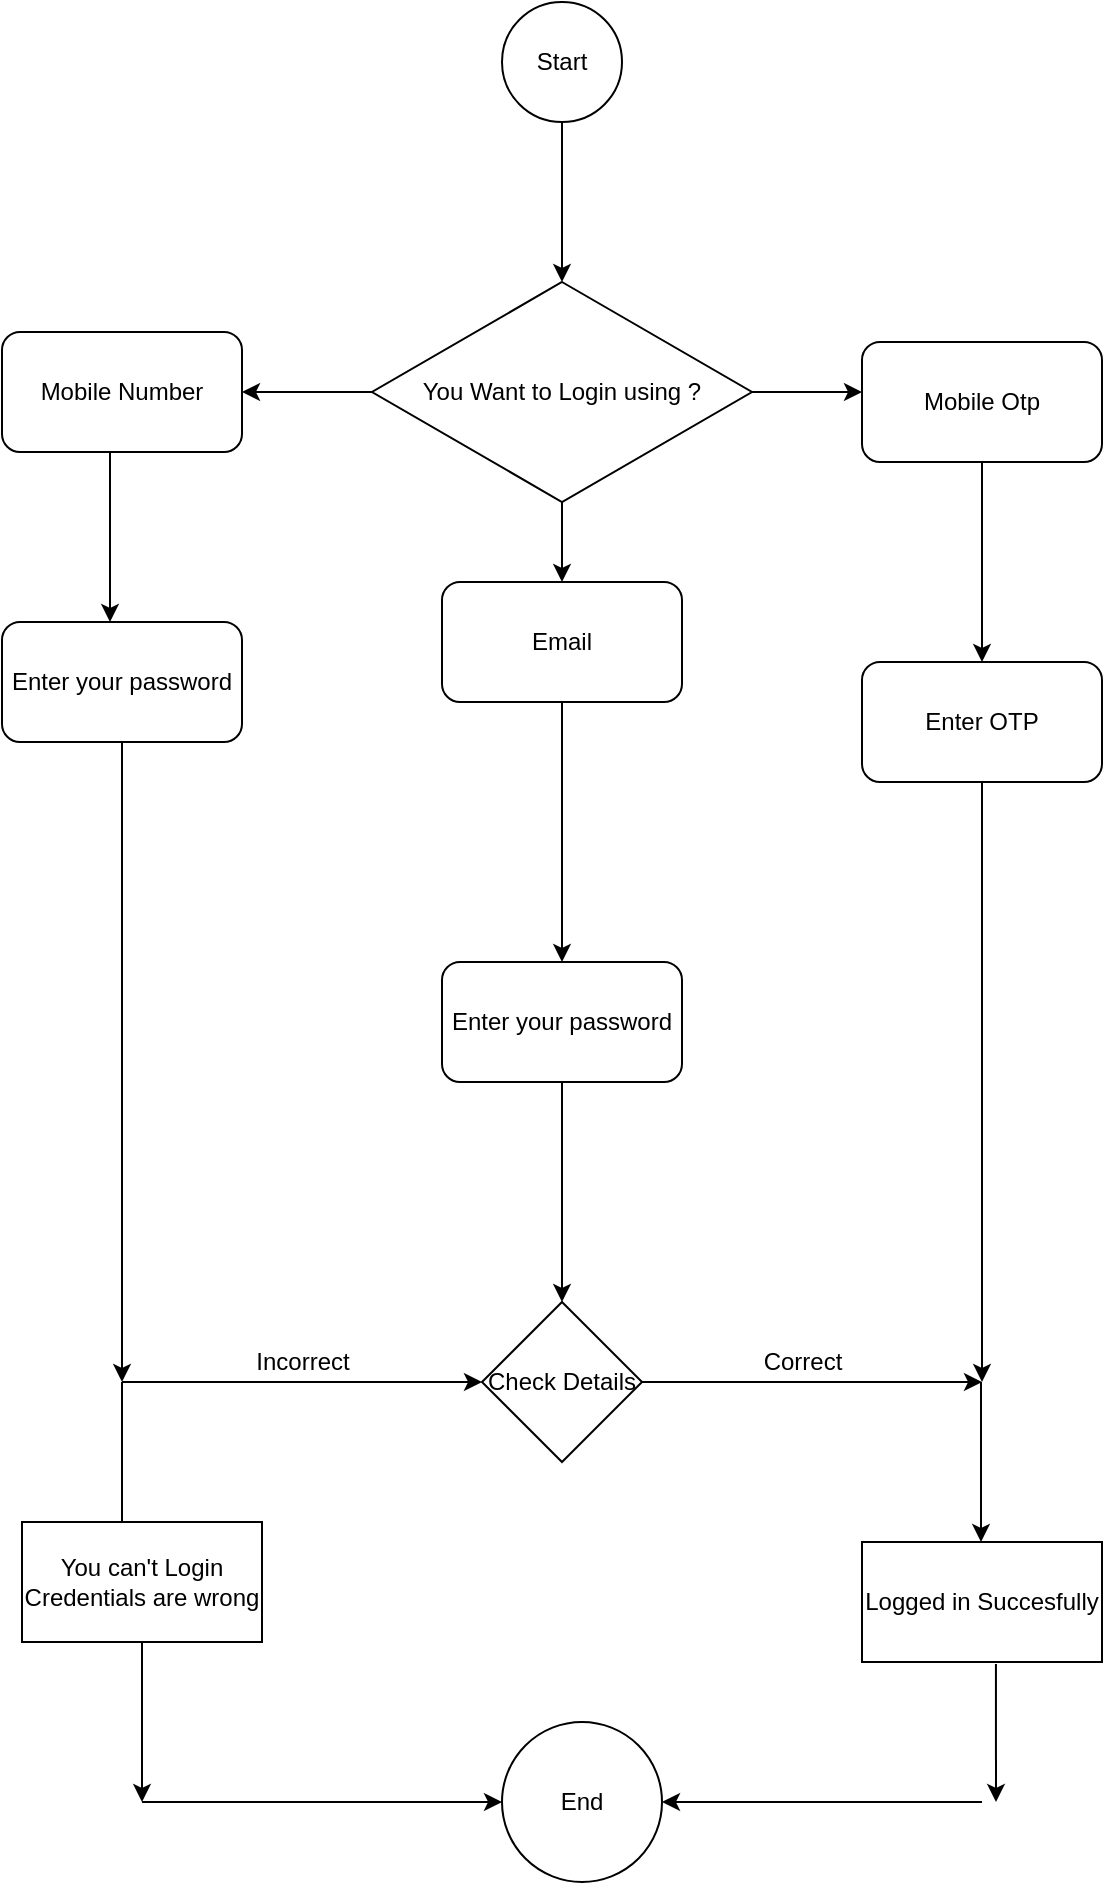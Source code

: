 <mxfile version="20.4.0" type="device"><diagram id="9DDvA3JJi9oK1dLlcpY8" name="Page-1"><mxGraphModel dx="868" dy="1525" grid="1" gridSize="10" guides="1" tooltips="1" connect="1" arrows="1" fold="1" page="1" pageScale="1" pageWidth="850" pageHeight="1100" math="0" shadow="0"><root><mxCell id="0"/><mxCell id="1" parent="0"/><mxCell id="gTyPpe5QmIkB8KfILwsS-5" value="Start" style="ellipse;whiteSpace=wrap;html=1;aspect=fixed;" vertex="1" parent="1"><mxGeometry x="350" y="-10" width="60" height="60" as="geometry"/></mxCell><mxCell id="gTyPpe5QmIkB8KfILwsS-6" value="" style="endArrow=classic;html=1;rounded=0;exitX=0.5;exitY=1;exitDx=0;exitDy=0;" edge="1" parent="1" source="gTyPpe5QmIkB8KfILwsS-5"><mxGeometry width="50" height="50" relative="1" as="geometry"><mxPoint x="400" y="280" as="sourcePoint"/><mxPoint x="380" y="130" as="targetPoint"/></mxGeometry></mxCell><mxCell id="gTyPpe5QmIkB8KfILwsS-7" value="You Want to Login using ?" style="rhombus;whiteSpace=wrap;html=1;" vertex="1" parent="1"><mxGeometry x="285" y="130" width="190" height="110" as="geometry"/></mxCell><mxCell id="gTyPpe5QmIkB8KfILwsS-8" value="" style="endArrow=classic;html=1;rounded=0;exitX=1;exitY=0.5;exitDx=0;exitDy=0;" edge="1" parent="1" source="gTyPpe5QmIkB8KfILwsS-7"><mxGeometry width="50" height="50" relative="1" as="geometry"><mxPoint x="400" y="270" as="sourcePoint"/><mxPoint x="530" y="185" as="targetPoint"/></mxGeometry></mxCell><mxCell id="gTyPpe5QmIkB8KfILwsS-9" value="" style="endArrow=classic;html=1;rounded=0;exitX=0.5;exitY=1;exitDx=0;exitDy=0;" edge="1" parent="1" source="gTyPpe5QmIkB8KfILwsS-7"><mxGeometry width="50" height="50" relative="1" as="geometry"><mxPoint x="400" y="270" as="sourcePoint"/><mxPoint x="380" y="280" as="targetPoint"/></mxGeometry></mxCell><mxCell id="gTyPpe5QmIkB8KfILwsS-10" value="" style="endArrow=classic;html=1;rounded=0;exitX=0;exitY=0.5;exitDx=0;exitDy=0;" edge="1" parent="1" source="gTyPpe5QmIkB8KfILwsS-7"><mxGeometry width="50" height="50" relative="1" as="geometry"><mxPoint x="400" y="270" as="sourcePoint"/><mxPoint x="220" y="185" as="targetPoint"/></mxGeometry></mxCell><mxCell id="gTyPpe5QmIkB8KfILwsS-11" value="Mobile Otp" style="rounded=1;whiteSpace=wrap;html=1;" vertex="1" parent="1"><mxGeometry x="530" y="160" width="120" height="60" as="geometry"/></mxCell><mxCell id="gTyPpe5QmIkB8KfILwsS-12" value="Email" style="rounded=1;whiteSpace=wrap;html=1;" vertex="1" parent="1"><mxGeometry x="320" y="280" width="120" height="60" as="geometry"/></mxCell><mxCell id="gTyPpe5QmIkB8KfILwsS-13" value="Mobile Number" style="rounded=1;whiteSpace=wrap;html=1;" vertex="1" parent="1"><mxGeometry x="100" y="155" width="120" height="60" as="geometry"/></mxCell><mxCell id="gTyPpe5QmIkB8KfILwsS-14" value="" style="endArrow=classic;html=1;rounded=0;exitX=0.45;exitY=1;exitDx=0;exitDy=0;exitPerimeter=0;" edge="1" parent="1" source="gTyPpe5QmIkB8KfILwsS-13"><mxGeometry width="50" height="50" relative="1" as="geometry"><mxPoint x="400" y="270" as="sourcePoint"/><mxPoint x="154" y="300" as="targetPoint"/></mxGeometry></mxCell><mxCell id="gTyPpe5QmIkB8KfILwsS-15" value="Enter your password" style="rounded=1;whiteSpace=wrap;html=1;" vertex="1" parent="1"><mxGeometry x="100" y="300" width="120" height="60" as="geometry"/></mxCell><mxCell id="gTyPpe5QmIkB8KfILwsS-16" value="Enter your password" style="rounded=1;whiteSpace=wrap;html=1;" vertex="1" parent="1"><mxGeometry x="320" y="470" width="120" height="60" as="geometry"/></mxCell><mxCell id="gTyPpe5QmIkB8KfILwsS-17" value="" style="endArrow=classic;html=1;rounded=0;exitX=0.5;exitY=1;exitDx=0;exitDy=0;entryX=0.5;entryY=0;entryDx=0;entryDy=0;" edge="1" parent="1" source="gTyPpe5QmIkB8KfILwsS-12" target="gTyPpe5QmIkB8KfILwsS-16"><mxGeometry width="50" height="50" relative="1" as="geometry"><mxPoint x="400" y="370" as="sourcePoint"/><mxPoint x="450" y="320" as="targetPoint"/></mxGeometry></mxCell><mxCell id="gTyPpe5QmIkB8KfILwsS-18" value="" style="endArrow=classic;html=1;rounded=0;exitX=0.5;exitY=1;exitDx=0;exitDy=0;" edge="1" parent="1" source="gTyPpe5QmIkB8KfILwsS-11"><mxGeometry width="50" height="50" relative="1" as="geometry"><mxPoint x="400" y="370" as="sourcePoint"/><mxPoint x="590" y="320" as="targetPoint"/></mxGeometry></mxCell><mxCell id="gTyPpe5QmIkB8KfILwsS-19" value="Enter OTP" style="rounded=1;whiteSpace=wrap;html=1;" vertex="1" parent="1"><mxGeometry x="530" y="320" width="120" height="60" as="geometry"/></mxCell><mxCell id="gTyPpe5QmIkB8KfILwsS-20" value="" style="endArrow=classic;html=1;rounded=0;" edge="1" parent="1"><mxGeometry width="50" height="50" relative="1" as="geometry"><mxPoint x="160" y="360" as="sourcePoint"/><mxPoint x="160" y="680" as="targetPoint"/></mxGeometry></mxCell><mxCell id="gTyPpe5QmIkB8KfILwsS-22" value="" style="endArrow=classic;html=1;rounded=0;exitX=0.5;exitY=1;exitDx=0;exitDy=0;" edge="1" parent="1" source="gTyPpe5QmIkB8KfILwsS-19"><mxGeometry width="50" height="50" relative="1" as="geometry"><mxPoint x="400" y="470" as="sourcePoint"/><mxPoint x="590" y="680" as="targetPoint"/></mxGeometry></mxCell><mxCell id="gTyPpe5QmIkB8KfILwsS-27" value="" style="endArrow=classic;html=1;rounded=0;exitX=0.5;exitY=1;exitDx=0;exitDy=0;" edge="1" parent="1" source="gTyPpe5QmIkB8KfILwsS-16"><mxGeometry width="50" height="50" relative="1" as="geometry"><mxPoint x="400" y="670" as="sourcePoint"/><mxPoint x="380" y="640" as="targetPoint"/></mxGeometry></mxCell><mxCell id="gTyPpe5QmIkB8KfILwsS-28" value="Check Details" style="rhombus;whiteSpace=wrap;html=1;" vertex="1" parent="1"><mxGeometry x="340" y="640" width="80" height="80" as="geometry"/></mxCell><mxCell id="gTyPpe5QmIkB8KfILwsS-29" value="" style="endArrow=classic;html=1;rounded=0;entryX=0;entryY=0.5;entryDx=0;entryDy=0;" edge="1" parent="1" target="gTyPpe5QmIkB8KfILwsS-28"><mxGeometry width="50" height="50" relative="1" as="geometry"><mxPoint x="160" y="680" as="sourcePoint"/><mxPoint x="330" y="680" as="targetPoint"/></mxGeometry></mxCell><mxCell id="gTyPpe5QmIkB8KfILwsS-30" value="" style="endArrow=classic;html=1;rounded=0;" edge="1" parent="1"><mxGeometry width="50" height="50" relative="1" as="geometry"><mxPoint x="420" y="680" as="sourcePoint"/><mxPoint x="590" y="680" as="targetPoint"/></mxGeometry></mxCell><mxCell id="gTyPpe5QmIkB8KfILwsS-31" value="" style="endArrow=classic;html=1;rounded=0;" edge="1" parent="1"><mxGeometry width="50" height="50" relative="1" as="geometry"><mxPoint x="160" y="680" as="sourcePoint"/><mxPoint x="160" y="760" as="targetPoint"/></mxGeometry></mxCell><mxCell id="gTyPpe5QmIkB8KfILwsS-32" value="" style="endArrow=classic;html=1;rounded=0;" edge="1" parent="1"><mxGeometry width="50" height="50" relative="1" as="geometry"><mxPoint x="589.5" y="680" as="sourcePoint"/><mxPoint x="589.5" y="760" as="targetPoint"/></mxGeometry></mxCell><mxCell id="gTyPpe5QmIkB8KfILwsS-35" value="Correct" style="text;html=1;align=center;verticalAlign=middle;resizable=0;points=[];autosize=1;strokeColor=none;fillColor=none;" vertex="1" parent="1"><mxGeometry x="470" y="655" width="60" height="30" as="geometry"/></mxCell><mxCell id="gTyPpe5QmIkB8KfILwsS-36" value="Incorrect" style="text;html=1;align=center;verticalAlign=middle;resizable=0;points=[];autosize=1;strokeColor=none;fillColor=none;" vertex="1" parent="1"><mxGeometry x="215" y="655" width="70" height="30" as="geometry"/></mxCell><mxCell id="gTyPpe5QmIkB8KfILwsS-37" value="Logged in Succesfully" style="rounded=0;whiteSpace=wrap;html=1;" vertex="1" parent="1"><mxGeometry x="530" y="760" width="120" height="60" as="geometry"/></mxCell><mxCell id="gTyPpe5QmIkB8KfILwsS-38" value="You can't Login Credentials are wrong" style="rounded=0;whiteSpace=wrap;html=1;" vertex="1" parent="1"><mxGeometry x="110" y="750" width="120" height="60" as="geometry"/></mxCell><mxCell id="gTyPpe5QmIkB8KfILwsS-40" value="" style="endArrow=classic;html=1;rounded=0;exitX=0.5;exitY=1;exitDx=0;exitDy=0;" edge="1" parent="1" source="gTyPpe5QmIkB8KfILwsS-38"><mxGeometry width="50" height="50" relative="1" as="geometry"><mxPoint x="400" y="760" as="sourcePoint"/><mxPoint x="170" y="890" as="targetPoint"/></mxGeometry></mxCell><mxCell id="gTyPpe5QmIkB8KfILwsS-41" value="" style="endArrow=classic;html=1;rounded=0;exitX=0.558;exitY=1.017;exitDx=0;exitDy=0;exitPerimeter=0;" edge="1" parent="1" source="gTyPpe5QmIkB8KfILwsS-37"><mxGeometry width="50" height="50" relative="1" as="geometry"><mxPoint x="400" y="760" as="sourcePoint"/><mxPoint x="597" y="890" as="targetPoint"/></mxGeometry></mxCell><mxCell id="gTyPpe5QmIkB8KfILwsS-42" value="" style="endArrow=classic;html=1;rounded=0;entryX=0;entryY=0.5;entryDx=0;entryDy=0;" edge="1" parent="1" target="gTyPpe5QmIkB8KfILwsS-44"><mxGeometry width="50" height="50" relative="1" as="geometry"><mxPoint x="170" y="890" as="sourcePoint"/><mxPoint x="340" y="890" as="targetPoint"/></mxGeometry></mxCell><mxCell id="gTyPpe5QmIkB8KfILwsS-43" value="" style="endArrow=classic;html=1;rounded=0;entryX=1;entryY=0.5;entryDx=0;entryDy=0;" edge="1" parent="1" target="gTyPpe5QmIkB8KfILwsS-44"><mxGeometry width="50" height="50" relative="1" as="geometry"><mxPoint x="590" y="890" as="sourcePoint"/><mxPoint x="450" y="890" as="targetPoint"/></mxGeometry></mxCell><mxCell id="gTyPpe5QmIkB8KfILwsS-44" value="End" style="ellipse;whiteSpace=wrap;html=1;aspect=fixed;" vertex="1" parent="1"><mxGeometry x="350" y="850" width="80" height="80" as="geometry"/></mxCell></root></mxGraphModel></diagram></mxfile>